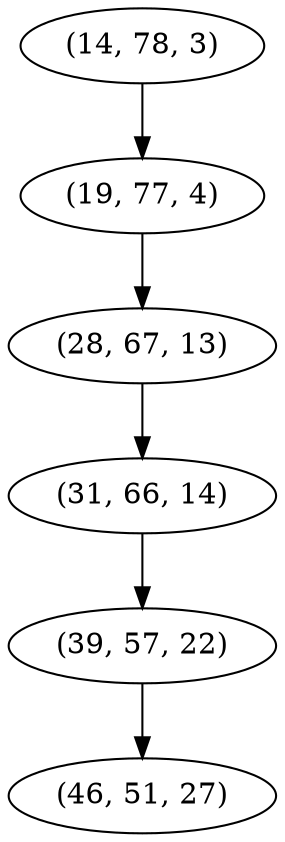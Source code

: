 digraph tree {
    "(14, 78, 3)";
    "(19, 77, 4)";
    "(28, 67, 13)";
    "(31, 66, 14)";
    "(39, 57, 22)";
    "(46, 51, 27)";
    "(14, 78, 3)" -> "(19, 77, 4)";
    "(19, 77, 4)" -> "(28, 67, 13)";
    "(28, 67, 13)" -> "(31, 66, 14)";
    "(31, 66, 14)" -> "(39, 57, 22)";
    "(39, 57, 22)" -> "(46, 51, 27)";
}
